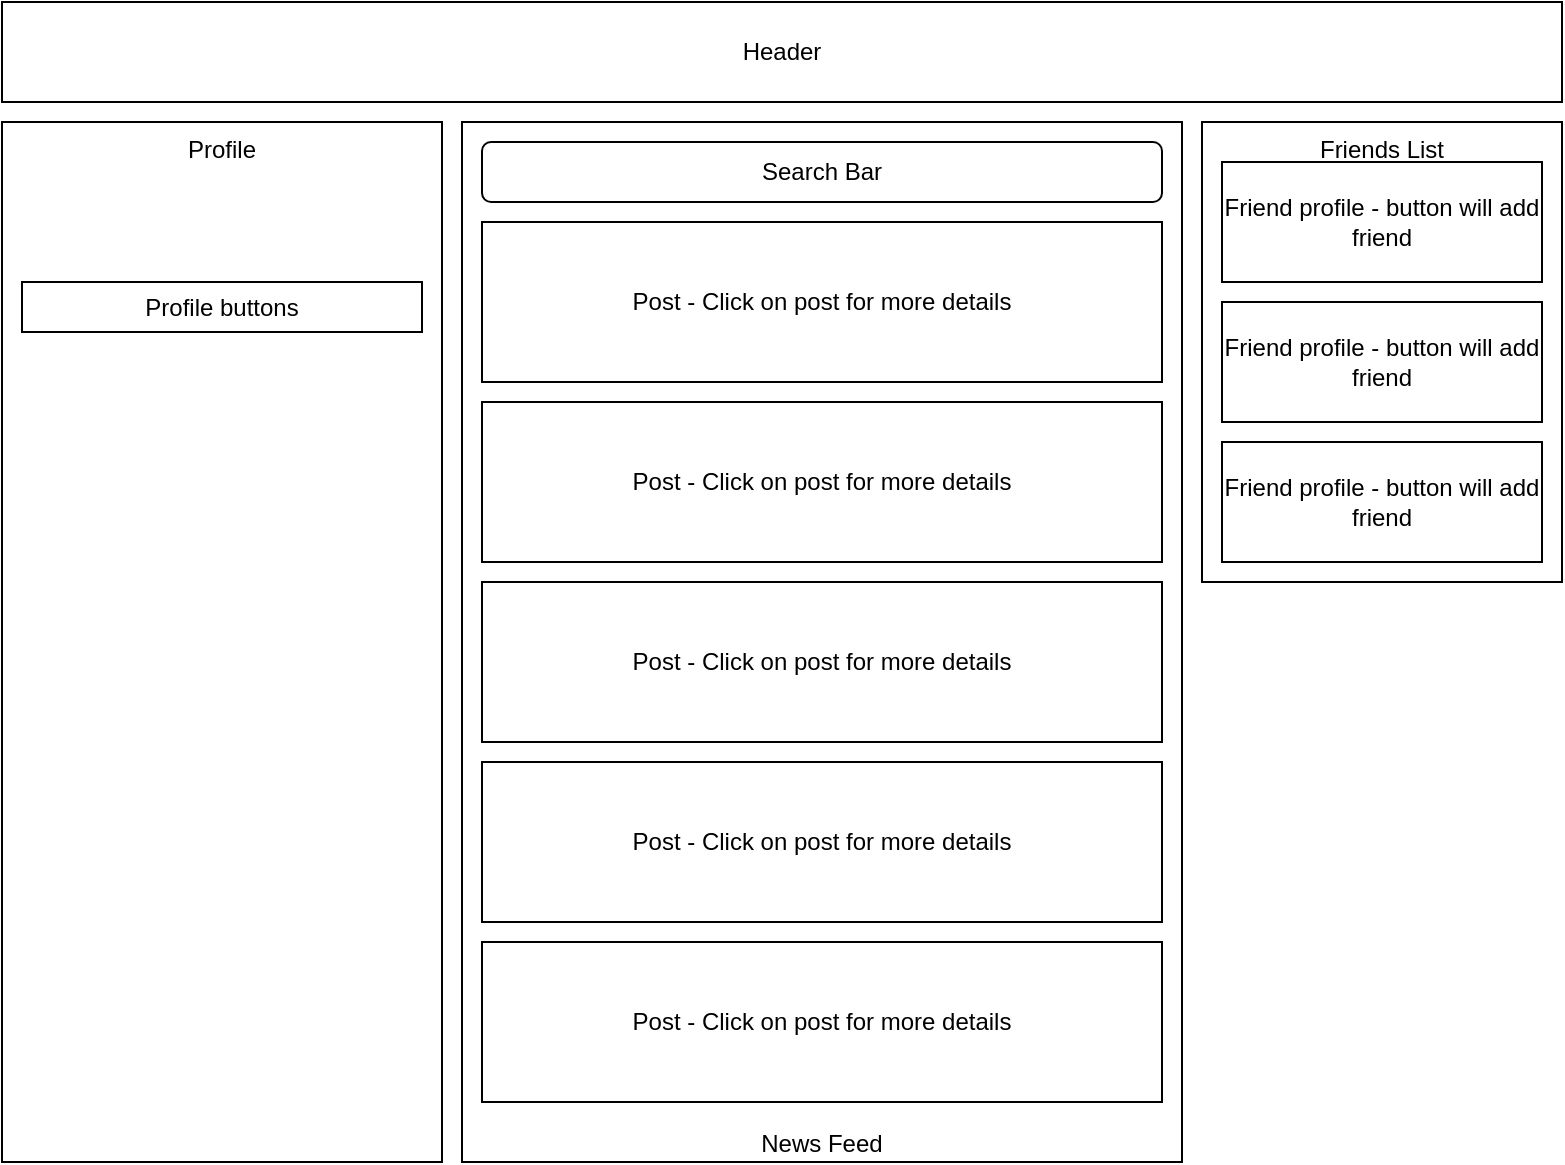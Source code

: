 <mxfile version="15.7.3" type="device"><diagram id="hx7ruMFWPSEiOz5olg2G" name="Page-1"><mxGraphModel dx="1422" dy="762" grid="1" gridSize="10" guides="1" tooltips="1" connect="1" arrows="1" fold="1" page="1" pageScale="1" pageWidth="850" pageHeight="1100" math="0" shadow="0"><root><mxCell id="0"/><mxCell id="1" parent="0"/><mxCell id="NQSBBvqMGwbxnRpcKPDl-1" value="Header" style="rounded=0;whiteSpace=wrap;html=1;verticalAlign=middle;" parent="1" vertex="1"><mxGeometry x="40" y="40" width="780" height="50" as="geometry"/></mxCell><mxCell id="NQSBBvqMGwbxnRpcKPDl-10" value="Profile" style="rounded=0;whiteSpace=wrap;html=1;verticalAlign=top;" parent="1" vertex="1"><mxGeometry x="40" y="100" width="220" height="520" as="geometry"/></mxCell><mxCell id="NQSBBvqMGwbxnRpcKPDl-11" value="Friends List" style="rounded=0;whiteSpace=wrap;html=1;verticalAlign=top;" parent="1" vertex="1"><mxGeometry x="640" y="100" width="180" height="230" as="geometry"/></mxCell><mxCell id="NQSBBvqMGwbxnRpcKPDl-12" value="News Feed" style="rounded=0;whiteSpace=wrap;html=1;verticalAlign=bottom;" parent="1" vertex="1"><mxGeometry x="270" y="100" width="360" height="520" as="geometry"/></mxCell><mxCell id="NQSBBvqMGwbxnRpcKPDl-14" value="Search Bar" style="rounded=1;whiteSpace=wrap;html=1;verticalAlign=middle;" parent="1" vertex="1"><mxGeometry x="280" y="110" width="340" height="30" as="geometry"/></mxCell><mxCell id="NQSBBvqMGwbxnRpcKPDl-15" value="Post - Click on post for more details" style="rounded=0;whiteSpace=wrap;html=1;verticalAlign=middle;" parent="1" vertex="1"><mxGeometry x="280" y="150" width="340" height="80" as="geometry"/></mxCell><mxCell id="NQSBBvqMGwbxnRpcKPDl-16" value="Post - Click on post for more details" style="rounded=0;whiteSpace=wrap;html=1;verticalAlign=middle;" parent="1" vertex="1"><mxGeometry x="280" y="150" width="340" height="80" as="geometry"/></mxCell><mxCell id="NQSBBvqMGwbxnRpcKPDl-17" value="Post - Click on post for more details" style="rounded=0;whiteSpace=wrap;html=1;verticalAlign=middle;" parent="1" vertex="1"><mxGeometry x="280" y="240" width="340" height="80" as="geometry"/></mxCell><mxCell id="NQSBBvqMGwbxnRpcKPDl-18" value="Post - Click on post for more details" style="rounded=0;whiteSpace=wrap;html=1;verticalAlign=middle;" parent="1" vertex="1"><mxGeometry x="280" y="330" width="340" height="80" as="geometry"/></mxCell><mxCell id="NQSBBvqMGwbxnRpcKPDl-19" value="Post - Click on post for more details" style="rounded=0;whiteSpace=wrap;html=1;verticalAlign=middle;" parent="1" vertex="1"><mxGeometry x="280" y="420" width="340" height="80" as="geometry"/></mxCell><mxCell id="NQSBBvqMGwbxnRpcKPDl-20" value="Post - Click on post for more details" style="rounded=0;whiteSpace=wrap;html=1;verticalAlign=middle;" parent="1" vertex="1"><mxGeometry x="280" y="510" width="340" height="80" as="geometry"/></mxCell><mxCell id="NQSBBvqMGwbxnRpcKPDl-21" value="Friend profile - button will add friend" style="rounded=0;whiteSpace=wrap;html=1;verticalAlign=middle;" parent="1" vertex="1"><mxGeometry x="650" y="120" width="160" height="60" as="geometry"/></mxCell><mxCell id="NQSBBvqMGwbxnRpcKPDl-22" value="Friend profile - button will add friend" style="rounded=0;whiteSpace=wrap;html=1;verticalAlign=middle;" parent="1" vertex="1"><mxGeometry x="650" y="190" width="160" height="60" as="geometry"/></mxCell><mxCell id="NQSBBvqMGwbxnRpcKPDl-23" value="Friend profile - button will add friend" style="rounded=0;whiteSpace=wrap;html=1;verticalAlign=middle;" parent="1" vertex="1"><mxGeometry x="650" y="260" width="160" height="60" as="geometry"/></mxCell><mxCell id="NQSBBvqMGwbxnRpcKPDl-24" value="Profile buttons" style="rounded=0;whiteSpace=wrap;html=1;verticalAlign=middle;" parent="1" vertex="1"><mxGeometry x="50" y="180" width="200" height="25" as="geometry"/></mxCell></root></mxGraphModel></diagram></mxfile>